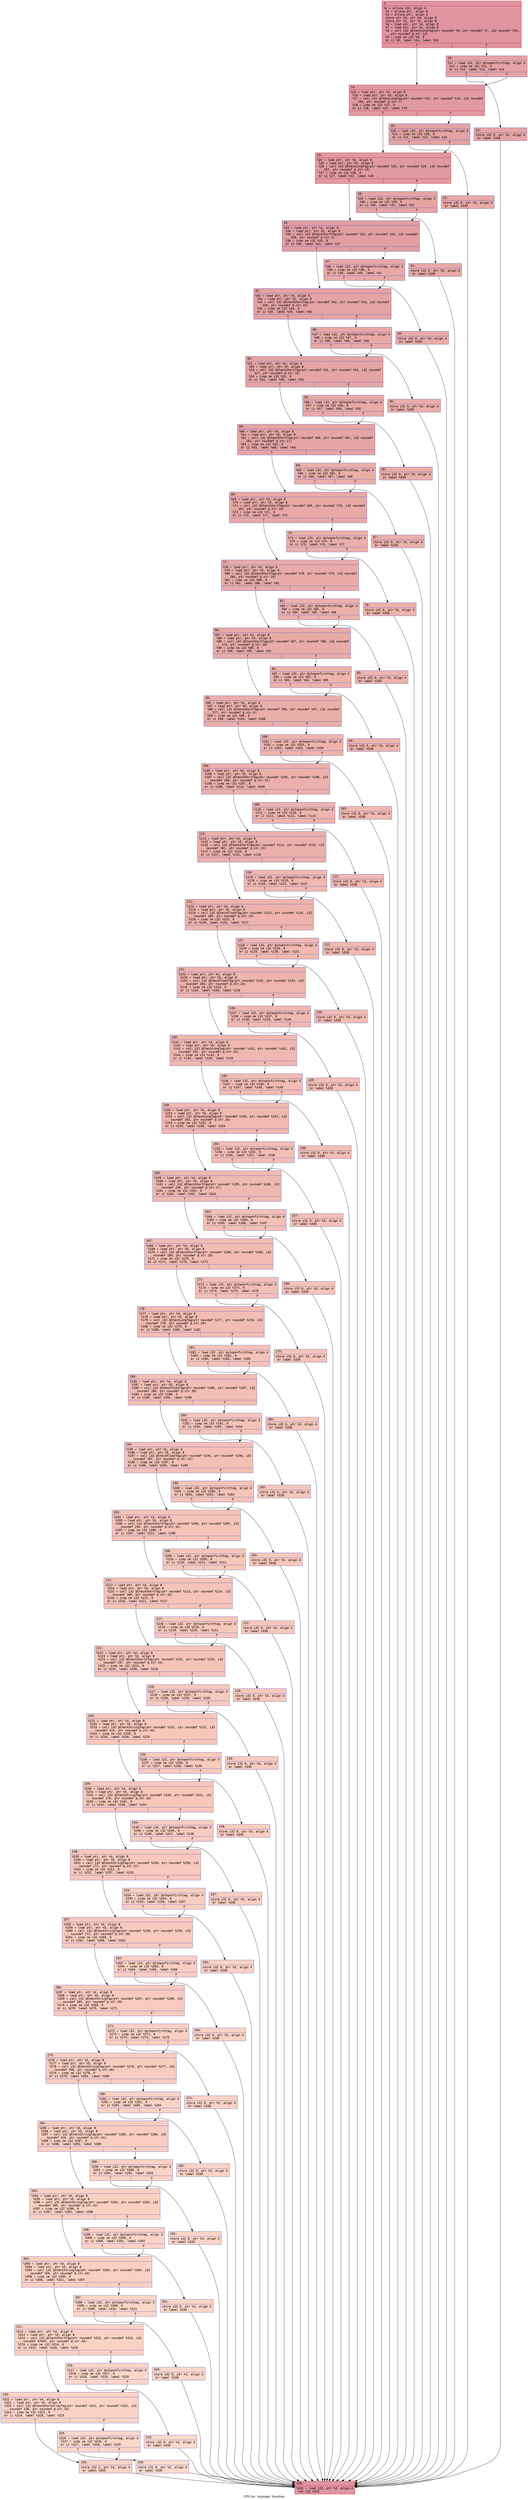 digraph "CFG for 'cmptags' function" {
	label="CFG for 'cmptags' function";

	Node0x6000005f1e50 [shape=record,color="#b70d28ff", style=filled, fillcolor="#b70d2870" fontname="Courier",label="{2:\l|  %3 = alloca i32, align 4\l  %4 = alloca ptr, align 8\l  %5 = alloca ptr, align 8\l  store ptr %0, ptr %4, align 8\l  store ptr %1, ptr %5, align 8\l  %6 = load ptr, ptr %4, align 8\l  %7 = load ptr, ptr %5, align 8\l  %8 = call i32 @CheckLongTag(ptr noundef %6, ptr noundef %7, i32 noundef 254,\l... ptr noundef @.str.13)\l  %9 = icmp ne i32 %8, 0\l  br i1 %9, label %14, label %10\l|{<s0>T|<s1>F}}"];
	Node0x6000005f1e50:s0 -> Node0x6000005f1f40[tooltip="2 -> 14\nProbability 62.50%" ];
	Node0x6000005f1e50:s1 -> Node0x6000005f1ea0[tooltip="2 -> 10\nProbability 37.50%" ];
	Node0x6000005f1ea0 [shape=record,color="#3d50c3ff", style=filled, fillcolor="#c32e3170" fontname="Courier",label="{10:\l|  %11 = load i32, ptr @stoponfirsttag, align 4\l  %12 = icmp ne i32 %11, 0\l  br i1 %12, label %13, label %14\l|{<s0>T|<s1>F}}"];
	Node0x6000005f1ea0:s0 -> Node0x6000005f1ef0[tooltip="10 -> 13\nProbability 62.50%" ];
	Node0x6000005f1ea0:s1 -> Node0x6000005f1f40[tooltip="10 -> 14\nProbability 37.50%" ];
	Node0x6000005f1ef0 [shape=record,color="#3d50c3ff", style=filled, fillcolor="#c5333470" fontname="Courier",label="{13:\l|  store i32 0, ptr %3, align 4\l  br label %330\l}"];
	Node0x6000005f1ef0 -> Node0x6000005f40a0[tooltip="13 -> 330\nProbability 100.00%" ];
	Node0x6000005f1f40 [shape=record,color="#b70d28ff", style=filled, fillcolor="#bb1b2c70" fontname="Courier",label="{14:\l|  %15 = load ptr, ptr %4, align 8\l  %16 = load ptr, ptr %5, align 8\l  %17 = call i32 @CheckLongTag(ptr noundef %15, ptr noundef %16, i32 noundef\l... 256, ptr noundef @.str.7)\l  %18 = icmp ne i32 %17, 0\l  br i1 %18, label %23, label %19\l|{<s0>T|<s1>F}}"];
	Node0x6000005f1f40:s0 -> Node0x6000005f2030[tooltip="14 -> 23\nProbability 62.50%" ];
	Node0x6000005f1f40:s1 -> Node0x6000005f1f90[tooltip="14 -> 19\nProbability 37.50%" ];
	Node0x6000005f1f90 [shape=record,color="#3d50c3ff", style=filled, fillcolor="#c32e3170" fontname="Courier",label="{19:\l|  %20 = load i32, ptr @stoponfirsttag, align 4\l  %21 = icmp ne i32 %20, 0\l  br i1 %21, label %22, label %23\l|{<s0>T|<s1>F}}"];
	Node0x6000005f1f90:s0 -> Node0x6000005f1fe0[tooltip="19 -> 22\nProbability 62.50%" ];
	Node0x6000005f1f90:s1 -> Node0x6000005f2030[tooltip="19 -> 23\nProbability 37.50%" ];
	Node0x6000005f1fe0 [shape=record,color="#3d50c3ff", style=filled, fillcolor="#ca3b3770" fontname="Courier",label="{22:\l|  store i32 0, ptr %3, align 4\l  br label %330\l}"];
	Node0x6000005f1fe0 -> Node0x6000005f40a0[tooltip="22 -> 330\nProbability 100.00%" ];
	Node0x6000005f2030 [shape=record,color="#b70d28ff", style=filled, fillcolor="#bb1b2c70" fontname="Courier",label="{23:\l|  %24 = load ptr, ptr %4, align 8\l  %25 = load ptr, ptr %5, align 8\l  %26 = call i32 @CheckLongTag(ptr noundef %24, ptr noundef %25, i32 noundef\l... 257, ptr noundef @.str.14)\l  %27 = icmp ne i32 %26, 0\l  br i1 %27, label %32, label %28\l|{<s0>T|<s1>F}}"];
	Node0x6000005f2030:s0 -> Node0x6000005f2120[tooltip="23 -> 32\nProbability 62.50%" ];
	Node0x6000005f2030:s1 -> Node0x6000005f2080[tooltip="23 -> 28\nProbability 37.50%" ];
	Node0x6000005f2080 [shape=record,color="#3d50c3ff", style=filled, fillcolor="#c5333470" fontname="Courier",label="{28:\l|  %29 = load i32, ptr @stoponfirsttag, align 4\l  %30 = icmp ne i32 %29, 0\l  br i1 %30, label %31, label %32\l|{<s0>T|<s1>F}}"];
	Node0x6000005f2080:s0 -> Node0x6000005f20d0[tooltip="28 -> 31\nProbability 62.50%" ];
	Node0x6000005f2080:s1 -> Node0x6000005f2120[tooltip="28 -> 32\nProbability 37.50%" ];
	Node0x6000005f20d0 [shape=record,color="#3d50c3ff", style=filled, fillcolor="#ca3b3770" fontname="Courier",label="{31:\l|  store i32 0, ptr %3, align 4\l  br label %330\l}"];
	Node0x6000005f20d0 -> Node0x6000005f40a0[tooltip="31 -> 330\nProbability 100.00%" ];
	Node0x6000005f2120 [shape=record,color="#3d50c3ff", style=filled, fillcolor="#be242e70" fontname="Courier",label="{32:\l|  %33 = load ptr, ptr %4, align 8\l  %34 = load ptr, ptr %5, align 8\l  %35 = call i32 @CheckShortTag(ptr noundef %33, ptr noundef %34, i32 noundef\l... 258, ptr noundef @.str.5)\l  %36 = icmp ne i32 %35, 0\l  br i1 %36, label %41, label %37\l|{<s0>T|<s1>F}}"];
	Node0x6000005f2120:s0 -> Node0x6000005f2210[tooltip="32 -> 41\nProbability 62.50%" ];
	Node0x6000005f2120:s1 -> Node0x6000005f2170[tooltip="32 -> 37\nProbability 37.50%" ];
	Node0x6000005f2170 [shape=record,color="#3d50c3ff", style=filled, fillcolor="#ca3b3770" fontname="Courier",label="{37:\l|  %38 = load i32, ptr @stoponfirsttag, align 4\l  %39 = icmp ne i32 %38, 0\l  br i1 %39, label %40, label %41\l|{<s0>T|<s1>F}}"];
	Node0x6000005f2170:s0 -> Node0x6000005f21c0[tooltip="37 -> 40\nProbability 62.50%" ];
	Node0x6000005f2170:s1 -> Node0x6000005f2210[tooltip="37 -> 41\nProbability 37.50%" ];
	Node0x6000005f21c0 [shape=record,color="#3d50c3ff", style=filled, fillcolor="#cc403a70" fontname="Courier",label="{40:\l|  store i32 0, ptr %3, align 4\l  br label %330\l}"];
	Node0x6000005f21c0 -> Node0x6000005f40a0[tooltip="40 -> 330\nProbability 100.00%" ];
	Node0x6000005f2210 [shape=record,color="#3d50c3ff", style=filled, fillcolor="#c32e3170" fontname="Courier",label="{41:\l|  %42 = load ptr, ptr %4, align 8\l  %43 = load ptr, ptr %5, align 8\l  %44 = call i32 @CheckShortTag(ptr noundef %42, ptr noundef %43, i32 noundef\l... 259, ptr noundef @.str.15)\l  %45 = icmp ne i32 %44, 0\l  br i1 %45, label %50, label %46\l|{<s0>T|<s1>F}}"];
	Node0x6000005f2210:s0 -> Node0x6000005f2300[tooltip="41 -> 50\nProbability 62.50%" ];
	Node0x6000005f2210:s1 -> Node0x6000005f2260[tooltip="41 -> 46\nProbability 37.50%" ];
	Node0x6000005f2260 [shape=record,color="#3d50c3ff", style=filled, fillcolor="#ca3b3770" fontname="Courier",label="{46:\l|  %47 = load i32, ptr @stoponfirsttag, align 4\l  %48 = icmp ne i32 %47, 0\l  br i1 %48, label %49, label %50\l|{<s0>T|<s1>F}}"];
	Node0x6000005f2260:s0 -> Node0x6000005f22b0[tooltip="46 -> 49\nProbability 62.50%" ];
	Node0x6000005f2260:s1 -> Node0x6000005f2300[tooltip="46 -> 50\nProbability 37.50%" ];
	Node0x6000005f22b0 [shape=record,color="#3d50c3ff", style=filled, fillcolor="#d0473d70" fontname="Courier",label="{49:\l|  store i32 0, ptr %3, align 4\l  br label %330\l}"];
	Node0x6000005f22b0 -> Node0x6000005f40a0[tooltip="49 -> 330\nProbability 100.00%" ];
	Node0x6000005f2300 [shape=record,color="#3d50c3ff", style=filled, fillcolor="#c5333470" fontname="Courier",label="{50:\l|  %51 = load ptr, ptr %4, align 8\l  %52 = load ptr, ptr %5, align 8\l  %53 = call i32 @CheckShortTag(ptr noundef %51, ptr noundef %52, i32 noundef\l... 317, ptr noundef @.str.16)\l  %54 = icmp ne i32 %53, 0\l  br i1 %54, label %59, label %55\l|{<s0>T|<s1>F}}"];
	Node0x6000005f2300:s0 -> Node0x6000005f23f0[tooltip="50 -> 59\nProbability 62.50%" ];
	Node0x6000005f2300:s1 -> Node0x6000005f2350[tooltip="50 -> 55\nProbability 37.50%" ];
	Node0x6000005f2350 [shape=record,color="#3d50c3ff", style=filled, fillcolor="#cc403a70" fontname="Courier",label="{55:\l|  %56 = load i32, ptr @stoponfirsttag, align 4\l  %57 = icmp ne i32 %56, 0\l  br i1 %57, label %58, label %59\l|{<s0>T|<s1>F}}"];
	Node0x6000005f2350:s0 -> Node0x6000005f23a0[tooltip="55 -> 58\nProbability 62.50%" ];
	Node0x6000005f2350:s1 -> Node0x6000005f23f0[tooltip="55 -> 59\nProbability 37.50%" ];
	Node0x6000005f23a0 [shape=record,color="#3d50c3ff", style=filled, fillcolor="#d0473d70" fontname="Courier",label="{58:\l|  store i32 0, ptr %3, align 4\l  br label %330\l}"];
	Node0x6000005f23a0 -> Node0x6000005f40a0[tooltip="58 -> 330\nProbability 100.00%" ];
	Node0x6000005f23f0 [shape=record,color="#3d50c3ff", style=filled, fillcolor="#c5333470" fontname="Courier",label="{59:\l|  %60 = load ptr, ptr %4, align 8\l  %61 = load ptr, ptr %5, align 8\l  %62 = call i32 @CheckShortTag(ptr noundef %60, ptr noundef %61, i32 noundef\l... 262, ptr noundef @.str.17)\l  %63 = icmp ne i32 %62, 0\l  br i1 %63, label %68, label %64\l|{<s0>T|<s1>F}}"];
	Node0x6000005f23f0:s0 -> Node0x6000005f24e0[tooltip="59 -> 68\nProbability 62.50%" ];
	Node0x6000005f23f0:s1 -> Node0x6000005f2440[tooltip="59 -> 64\nProbability 37.50%" ];
	Node0x6000005f2440 [shape=record,color="#3d50c3ff", style=filled, fillcolor="#d0473d70" fontname="Courier",label="{64:\l|  %65 = load i32, ptr @stoponfirsttag, align 4\l  %66 = icmp ne i32 %65, 0\l  br i1 %66, label %67, label %68\l|{<s0>T|<s1>F}}"];
	Node0x6000005f2440:s0 -> Node0x6000005f2490[tooltip="64 -> 67\nProbability 62.50%" ];
	Node0x6000005f2440:s1 -> Node0x6000005f24e0[tooltip="64 -> 68\nProbability 37.50%" ];
	Node0x6000005f2490 [shape=record,color="#3d50c3ff", style=filled, fillcolor="#d24b4070" fontname="Courier",label="{67:\l|  store i32 0, ptr %3, align 4\l  br label %330\l}"];
	Node0x6000005f2490 -> Node0x6000005f40a0[tooltip="67 -> 330\nProbability 100.00%" ];
	Node0x6000005f24e0 [shape=record,color="#3d50c3ff", style=filled, fillcolor="#ca3b3770" fontname="Courier",label="{68:\l|  %69 = load ptr, ptr %4, align 8\l  %70 = load ptr, ptr %5, align 8\l  %71 = call i32 @CheckShortTag(ptr noundef %69, ptr noundef %70, i32 noundef\l... 263, ptr noundef @.str.18)\l  %72 = icmp ne i32 %71, 0\l  br i1 %72, label %77, label %73\l|{<s0>T|<s1>F}}"];
	Node0x6000005f24e0:s0 -> Node0x6000005f25d0[tooltip="68 -> 77\nProbability 62.50%" ];
	Node0x6000005f24e0:s1 -> Node0x6000005f2530[tooltip="68 -> 73\nProbability 37.50%" ];
	Node0x6000005f2530 [shape=record,color="#3d50c3ff", style=filled, fillcolor="#d24b4070" fontname="Courier",label="{73:\l|  %74 = load i32, ptr @stoponfirsttag, align 4\l  %75 = icmp ne i32 %74, 0\l  br i1 %75, label %76, label %77\l|{<s0>T|<s1>F}}"];
	Node0x6000005f2530:s0 -> Node0x6000005f2580[tooltip="73 -> 76\nProbability 62.50%" ];
	Node0x6000005f2530:s1 -> Node0x6000005f25d0[tooltip="73 -> 77\nProbability 37.50%" ];
	Node0x6000005f2580 [shape=record,color="#3d50c3ff", style=filled, fillcolor="#d6524470" fontname="Courier",label="{76:\l|  store i32 0, ptr %3, align 4\l  br label %330\l}"];
	Node0x6000005f2580 -> Node0x6000005f40a0[tooltip="76 -> 330\nProbability 100.00%" ];
	Node0x6000005f25d0 [shape=record,color="#3d50c3ff", style=filled, fillcolor="#cc403a70" fontname="Courier",label="{77:\l|  %78 = load ptr, ptr %4, align 8\l  %79 = load ptr, ptr %5, align 8\l  %80 = call i32 @CheckShortTag(ptr noundef %78, ptr noundef %79, i32 noundef\l... 266, ptr noundef @.str.19)\l  %81 = icmp ne i32 %80, 0\l  br i1 %81, label %86, label %82\l|{<s0>T|<s1>F}}"];
	Node0x6000005f25d0:s0 -> Node0x6000005f26c0[tooltip="77 -> 86\nProbability 62.50%" ];
	Node0x6000005f25d0:s1 -> Node0x6000005f2620[tooltip="77 -> 82\nProbability 37.50%" ];
	Node0x6000005f2620 [shape=record,color="#3d50c3ff", style=filled, fillcolor="#d24b4070" fontname="Courier",label="{82:\l|  %83 = load i32, ptr @stoponfirsttag, align 4\l  %84 = icmp ne i32 %83, 0\l  br i1 %84, label %85, label %86\l|{<s0>T|<s1>F}}"];
	Node0x6000005f2620:s0 -> Node0x6000005f2670[tooltip="82 -> 85\nProbability 62.50%" ];
	Node0x6000005f2620:s1 -> Node0x6000005f26c0[tooltip="82 -> 86\nProbability 37.50%" ];
	Node0x6000005f2670 [shape=record,color="#3d50c3ff", style=filled, fillcolor="#d6524470" fontname="Courier",label="{85:\l|  store i32 0, ptr %3, align 4\l  br label %330\l}"];
	Node0x6000005f2670 -> Node0x6000005f40a0[tooltip="85 -> 330\nProbability 100.00%" ];
	Node0x6000005f26c0 [shape=record,color="#3d50c3ff", style=filled, fillcolor="#cc403a70" fontname="Courier",label="{86:\l|  %87 = load ptr, ptr %4, align 8\l  %88 = load ptr, ptr %5, align 8\l  %89 = call i32 @CheckShortTag(ptr noundef %87, ptr noundef %88, i32 noundef\l... 274, ptr noundef @.str.20)\l  %90 = icmp ne i32 %89, 0\l  br i1 %90, label %95, label %91\l|{<s0>T|<s1>F}}"];
	Node0x6000005f26c0:s0 -> Node0x6000005f27b0[tooltip="86 -> 95\nProbability 62.50%" ];
	Node0x6000005f26c0:s1 -> Node0x6000005f2710[tooltip="86 -> 91\nProbability 37.50%" ];
	Node0x6000005f2710 [shape=record,color="#3d50c3ff", style=filled, fillcolor="#d6524470" fontname="Courier",label="{91:\l|  %92 = load i32, ptr @stoponfirsttag, align 4\l  %93 = icmp ne i32 %92, 0\l  br i1 %93, label %94, label %95\l|{<s0>T|<s1>F}}"];
	Node0x6000005f2710:s0 -> Node0x6000005f2760[tooltip="91 -> 94\nProbability 62.50%" ];
	Node0x6000005f2710:s1 -> Node0x6000005f27b0[tooltip="91 -> 95\nProbability 37.50%" ];
	Node0x6000005f2760 [shape=record,color="#3d50c3ff", style=filled, fillcolor="#d8564670" fontname="Courier",label="{94:\l|  store i32 0, ptr %3, align 4\l  br label %330\l}"];
	Node0x6000005f2760 -> Node0x6000005f40a0[tooltip="94 -> 330\nProbability 100.00%" ];
	Node0x6000005f27b0 [shape=record,color="#3d50c3ff", style=filled, fillcolor="#d0473d70" fontname="Courier",label="{95:\l|  %96 = load ptr, ptr %4, align 8\l  %97 = load ptr, ptr %5, align 8\l  %98 = call i32 @CheckShortTag(ptr noundef %96, ptr noundef %97, i32 noundef\l... 277, ptr noundef @.str.6)\l  %99 = icmp ne i32 %98, 0\l  br i1 %99, label %104, label %100\l|{<s0>T|<s1>F}}"];
	Node0x6000005f27b0:s0 -> Node0x6000005f28a0[tooltip="95 -> 104\nProbability 62.50%" ];
	Node0x6000005f27b0:s1 -> Node0x6000005f2800[tooltip="95 -> 100\nProbability 37.50%" ];
	Node0x6000005f2800 [shape=record,color="#3d50c3ff", style=filled, fillcolor="#d8564670" fontname="Courier",label="{100:\l|  %101 = load i32, ptr @stoponfirsttag, align 4\l  %102 = icmp ne i32 %101, 0\l  br i1 %102, label %103, label %104\l|{<s0>T|<s1>F}}"];
	Node0x6000005f2800:s0 -> Node0x6000005f2850[tooltip="100 -> 103\nProbability 62.50%" ];
	Node0x6000005f2800:s1 -> Node0x6000005f28a0[tooltip="100 -> 104\nProbability 37.50%" ];
	Node0x6000005f2850 [shape=record,color="#3d50c3ff", style=filled, fillcolor="#dc5d4a70" fontname="Courier",label="{103:\l|  store i32 0, ptr %3, align 4\l  br label %330\l}"];
	Node0x6000005f2850 -> Node0x6000005f40a0[tooltip="103 -> 330\nProbability 100.00%" ];
	Node0x6000005f28a0 [shape=record,color="#3d50c3ff", style=filled, fillcolor="#d24b4070" fontname="Courier",label="{104:\l|  %105 = load ptr, ptr %4, align 8\l  %106 = load ptr, ptr %5, align 8\l  %107 = call i32 @CheckShortTag(ptr noundef %105, ptr noundef %106, i32\l... noundef 280, ptr noundef @.str.21)\l  %108 = icmp ne i32 %107, 0\l  br i1 %108, label %113, label %109\l|{<s0>T|<s1>F}}"];
	Node0x6000005f28a0:s0 -> Node0x6000005f2990[tooltip="104 -> 113\nProbability 62.50%" ];
	Node0x6000005f28a0:s1 -> Node0x6000005f28f0[tooltip="104 -> 109\nProbability 37.50%" ];
	Node0x6000005f28f0 [shape=record,color="#3d50c3ff", style=filled, fillcolor="#d8564670" fontname="Courier",label="{109:\l|  %110 = load i32, ptr @stoponfirsttag, align 4\l  %111 = icmp ne i32 %110, 0\l  br i1 %111, label %112, label %113\l|{<s0>T|<s1>F}}"];
	Node0x6000005f28f0:s0 -> Node0x6000005f2940[tooltip="109 -> 112\nProbability 62.50%" ];
	Node0x6000005f28f0:s1 -> Node0x6000005f2990[tooltip="109 -> 113\nProbability 37.50%" ];
	Node0x6000005f2940 [shape=record,color="#3d50c3ff", style=filled, fillcolor="#de614d70" fontname="Courier",label="{112:\l|  store i32 0, ptr %3, align 4\l  br label %330\l}"];
	Node0x6000005f2940 -> Node0x6000005f40a0[tooltip="112 -> 330\nProbability 100.00%" ];
	Node0x6000005f2990 [shape=record,color="#3d50c3ff", style=filled, fillcolor="#d24b4070" fontname="Courier",label="{113:\l|  %114 = load ptr, ptr %4, align 8\l  %115 = load ptr, ptr %5, align 8\l  %116 = call i32 @CheckShortTag(ptr noundef %114, ptr noundef %115, i32\l... noundef 281, ptr noundef @.str.22)\l  %117 = icmp ne i32 %116, 0\l  br i1 %117, label %122, label %118\l|{<s0>T|<s1>F}}"];
	Node0x6000005f2990:s0 -> Node0x6000005f2a80[tooltip="113 -> 122\nProbability 62.50%" ];
	Node0x6000005f2990:s1 -> Node0x6000005f29e0[tooltip="113 -> 118\nProbability 37.50%" ];
	Node0x6000005f29e0 [shape=record,color="#3d50c3ff", style=filled, fillcolor="#dc5d4a70" fontname="Courier",label="{118:\l|  %119 = load i32, ptr @stoponfirsttag, align 4\l  %120 = icmp ne i32 %119, 0\l  br i1 %120, label %121, label %122\l|{<s0>T|<s1>F}}"];
	Node0x6000005f29e0:s0 -> Node0x6000005f2a30[tooltip="118 -> 121\nProbability 62.50%" ];
	Node0x6000005f29e0:s1 -> Node0x6000005f2a80[tooltip="118 -> 122\nProbability 37.50%" ];
	Node0x6000005f2a30 [shape=record,color="#3d50c3ff", style=filled, fillcolor="#de614d70" fontname="Courier",label="{121:\l|  store i32 0, ptr %3, align 4\l  br label %330\l}"];
	Node0x6000005f2a30 -> Node0x6000005f40a0[tooltip="121 -> 330\nProbability 100.00%" ];
	Node0x6000005f2a80 [shape=record,color="#3d50c3ff", style=filled, fillcolor="#d6524470" fontname="Courier",label="{122:\l|  %123 = load ptr, ptr %4, align 8\l  %124 = load ptr, ptr %5, align 8\l  %125 = call i32 @CheckFloatTag(ptr noundef %123, ptr noundef %124, i32\l... noundef 282, ptr noundef @.str.23)\l  %126 = icmp ne i32 %125, 0\l  br i1 %126, label %131, label %127\l|{<s0>T|<s1>F}}"];
	Node0x6000005f2a80:s0 -> Node0x6000005f2b70[tooltip="122 -> 131\nProbability 62.50%" ];
	Node0x6000005f2a80:s1 -> Node0x6000005f2ad0[tooltip="122 -> 127\nProbability 37.50%" ];
	Node0x6000005f2ad0 [shape=record,color="#3d50c3ff", style=filled, fillcolor="#de614d70" fontname="Courier",label="{127:\l|  %128 = load i32, ptr @stoponfirsttag, align 4\l  %129 = icmp ne i32 %128, 0\l  br i1 %129, label %130, label %131\l|{<s0>T|<s1>F}}"];
	Node0x6000005f2ad0:s0 -> Node0x6000005f2b20[tooltip="127 -> 130\nProbability 62.50%" ];
	Node0x6000005f2ad0:s1 -> Node0x6000005f2b70[tooltip="127 -> 131\nProbability 37.50%" ];
	Node0x6000005f2b20 [shape=record,color="#3d50c3ff", style=filled, fillcolor="#e1675170" fontname="Courier",label="{130:\l|  store i32 0, ptr %3, align 4\l  br label %330\l}"];
	Node0x6000005f2b20 -> Node0x6000005f40a0[tooltip="130 -> 330\nProbability 100.00%" ];
	Node0x6000005f2b70 [shape=record,color="#3d50c3ff", style=filled, fillcolor="#d8564670" fontname="Courier",label="{131:\l|  %132 = load ptr, ptr %4, align 8\l  %133 = load ptr, ptr %5, align 8\l  %134 = call i32 @CheckFloatTag(ptr noundef %132, ptr noundef %133, i32\l... noundef 283, ptr noundef @.str.24)\l  %135 = icmp ne i32 %134, 0\l  br i1 %135, label %140, label %136\l|{<s0>T|<s1>F}}"];
	Node0x6000005f2b70:s0 -> Node0x6000005f2c60[tooltip="131 -> 140\nProbability 62.50%" ];
	Node0x6000005f2b70:s1 -> Node0x6000005f2bc0[tooltip="131 -> 136\nProbability 37.50%" ];
	Node0x6000005f2bc0 [shape=record,color="#3d50c3ff", style=filled, fillcolor="#de614d70" fontname="Courier",label="{136:\l|  %137 = load i32, ptr @stoponfirsttag, align 4\l  %138 = icmp ne i32 %137, 0\l  br i1 %138, label %139, label %140\l|{<s0>T|<s1>F}}"];
	Node0x6000005f2bc0:s0 -> Node0x6000005f2c10[tooltip="136 -> 139\nProbability 62.50%" ];
	Node0x6000005f2bc0:s1 -> Node0x6000005f2c60[tooltip="136 -> 140\nProbability 37.50%" ];
	Node0x6000005f2c10 [shape=record,color="#3d50c3ff", style=filled, fillcolor="#e36c5570" fontname="Courier",label="{139:\l|  store i32 0, ptr %3, align 4\l  br label %330\l}"];
	Node0x6000005f2c10 -> Node0x6000005f40a0[tooltip="139 -> 330\nProbability 100.00%" ];
	Node0x6000005f2c60 [shape=record,color="#3d50c3ff", style=filled, fillcolor="#dc5d4a70" fontname="Courier",label="{140:\l|  %141 = load ptr, ptr %4, align 8\l  %142 = load ptr, ptr %5, align 8\l  %143 = call i32 @CheckLongTag(ptr noundef %141, ptr noundef %142, i32\l... noundef 292, ptr noundef @.str.25)\l  %144 = icmp ne i32 %143, 0\l  br i1 %144, label %149, label %145\l|{<s0>T|<s1>F}}"];
	Node0x6000005f2c60:s0 -> Node0x6000005f2d50[tooltip="140 -> 149\nProbability 62.50%" ];
	Node0x6000005f2c60:s1 -> Node0x6000005f2cb0[tooltip="140 -> 145\nProbability 37.50%" ];
	Node0x6000005f2cb0 [shape=record,color="#3d50c3ff", style=filled, fillcolor="#e1675170" fontname="Courier",label="{145:\l|  %146 = load i32, ptr @stoponfirsttag, align 4\l  %147 = icmp ne i32 %146, 0\l  br i1 %147, label %148, label %149\l|{<s0>T|<s1>F}}"];
	Node0x6000005f2cb0:s0 -> Node0x6000005f2d00[tooltip="145 -> 148\nProbability 62.50%" ];
	Node0x6000005f2cb0:s1 -> Node0x6000005f2d50[tooltip="145 -> 149\nProbability 37.50%" ];
	Node0x6000005f2d00 [shape=record,color="#3d50c3ff", style=filled, fillcolor="#e36c5570" fontname="Courier",label="{148:\l|  store i32 0, ptr %3, align 4\l  br label %330\l}"];
	Node0x6000005f2d00 -> Node0x6000005f40a0[tooltip="148 -> 330\nProbability 100.00%" ];
	Node0x6000005f2d50 [shape=record,color="#3d50c3ff", style=filled, fillcolor="#dc5d4a70" fontname="Courier",label="{149:\l|  %150 = load ptr, ptr %4, align 8\l  %151 = load ptr, ptr %5, align 8\l  %152 = call i32 @CheckLongTag(ptr noundef %150, ptr noundef %151, i32\l... noundef 293, ptr noundef @.str.26)\l  %153 = icmp ne i32 %152, 0\l  br i1 %153, label %158, label %154\l|{<s0>T|<s1>F}}"];
	Node0x6000005f2d50:s0 -> Node0x6000005f2e40[tooltip="149 -> 158\nProbability 62.50%" ];
	Node0x6000005f2d50:s1 -> Node0x6000005f2da0[tooltip="149 -> 154\nProbability 37.50%" ];
	Node0x6000005f2da0 [shape=record,color="#3d50c3ff", style=filled, fillcolor="#e36c5570" fontname="Courier",label="{154:\l|  %155 = load i32, ptr @stoponfirsttag, align 4\l  %156 = icmp ne i32 %155, 0\l  br i1 %156, label %157, label %158\l|{<s0>T|<s1>F}}"];
	Node0x6000005f2da0:s0 -> Node0x6000005f2df0[tooltip="154 -> 157\nProbability 62.50%" ];
	Node0x6000005f2da0:s1 -> Node0x6000005f2e40[tooltip="154 -> 158\nProbability 37.50%" ];
	Node0x6000005f2df0 [shape=record,color="#3d50c3ff", style=filled, fillcolor="#e5705870" fontname="Courier",label="{157:\l|  store i32 0, ptr %3, align 4\l  br label %330\l}"];
	Node0x6000005f2df0 -> Node0x6000005f40a0[tooltip="157 -> 330\nProbability 100.00%" ];
	Node0x6000005f2e40 [shape=record,color="#3d50c3ff", style=filled, fillcolor="#de614d70" fontname="Courier",label="{158:\l|  %159 = load ptr, ptr %4, align 8\l  %160 = load ptr, ptr %5, align 8\l  %161 = call i32 @CheckShortTag(ptr noundef %159, ptr noundef %160, i32\l... noundef 296, ptr noundef @.str.27)\l  %162 = icmp ne i32 %161, 0\l  br i1 %162, label %167, label %163\l|{<s0>T|<s1>F}}"];
	Node0x6000005f2e40:s0 -> Node0x6000005f2f30[tooltip="158 -> 167\nProbability 62.50%" ];
	Node0x6000005f2e40:s1 -> Node0x6000005f2e90[tooltip="158 -> 163\nProbability 37.50%" ];
	Node0x6000005f2e90 [shape=record,color="#3d50c3ff", style=filled, fillcolor="#e5705870" fontname="Courier",label="{163:\l|  %164 = load i32, ptr @stoponfirsttag, align 4\l  %165 = icmp ne i32 %164, 0\l  br i1 %165, label %166, label %167\l|{<s0>T|<s1>F}}"];
	Node0x6000005f2e90:s0 -> Node0x6000005f2ee0[tooltip="163 -> 166\nProbability 62.50%" ];
	Node0x6000005f2e90:s1 -> Node0x6000005f2f30[tooltip="163 -> 167\nProbability 37.50%" ];
	Node0x6000005f2ee0 [shape=record,color="#3d50c3ff", style=filled, fillcolor="#e8765c70" fontname="Courier",label="{166:\l|  store i32 0, ptr %3, align 4\l  br label %330\l}"];
	Node0x6000005f2ee0 -> Node0x6000005f40a0[tooltip="166 -> 330\nProbability 100.00%" ];
	Node0x6000005f2f30 [shape=record,color="#3d50c3ff", style=filled, fillcolor="#e1675170" fontname="Courier",label="{167:\l|  %168 = load ptr, ptr %4, align 8\l  %169 = load ptr, ptr %5, align 8\l  %170 = call i32 @CheckShortTag(ptr noundef %168, ptr noundef %169, i32\l... noundef 284, ptr noundef @.str.28)\l  %171 = icmp ne i32 %170, 0\l  br i1 %171, label %176, label %172\l|{<s0>T|<s1>F}}"];
	Node0x6000005f2f30:s0 -> Node0x6000005f3020[tooltip="167 -> 176\nProbability 62.50%" ];
	Node0x6000005f2f30:s1 -> Node0x6000005f2f80[tooltip="167 -> 172\nProbability 37.50%" ];
	Node0x6000005f2f80 [shape=record,color="#3d50c3ff", style=filled, fillcolor="#e5705870" fontname="Courier",label="{172:\l|  %173 = load i32, ptr @stoponfirsttag, align 4\l  %174 = icmp ne i32 %173, 0\l  br i1 %174, label %175, label %176\l|{<s0>T|<s1>F}}"];
	Node0x6000005f2f80:s0 -> Node0x6000005f2fd0[tooltip="172 -> 175\nProbability 62.50%" ];
	Node0x6000005f2f80:s1 -> Node0x6000005f3020[tooltip="172 -> 176\nProbability 37.50%" ];
	Node0x6000005f2fd0 [shape=record,color="#3d50c3ff", style=filled, fillcolor="#e97a5f70" fontname="Courier",label="{175:\l|  store i32 0, ptr %3, align 4\l  br label %330\l}"];
	Node0x6000005f2fd0 -> Node0x6000005f40a0[tooltip="175 -> 330\nProbability 100.00%" ];
	Node0x6000005f3020 [shape=record,color="#3d50c3ff", style=filled, fillcolor="#e1675170" fontname="Courier",label="{176:\l|  %177 = load ptr, ptr %4, align 8\l  %178 = load ptr, ptr %5, align 8\l  %179 = call i32 @CheckLongTag(ptr noundef %177, ptr noundef %178, i32\l... noundef 278, ptr noundef @.str.29)\l  %180 = icmp ne i32 %179, 0\l  br i1 %180, label %185, label %181\l|{<s0>T|<s1>F}}"];
	Node0x6000005f3020:s0 -> Node0x6000005f3110[tooltip="176 -> 185\nProbability 62.50%" ];
	Node0x6000005f3020:s1 -> Node0x6000005f3070[tooltip="176 -> 181\nProbability 37.50%" ];
	Node0x6000005f3070 [shape=record,color="#3d50c3ff", style=filled, fillcolor="#e8765c70" fontname="Courier",label="{181:\l|  %182 = load i32, ptr @stoponfirsttag, align 4\l  %183 = icmp ne i32 %182, 0\l  br i1 %183, label %184, label %185\l|{<s0>T|<s1>F}}"];
	Node0x6000005f3070:s0 -> Node0x6000005f30c0[tooltip="181 -> 184\nProbability 62.50%" ];
	Node0x6000005f3070:s1 -> Node0x6000005f3110[tooltip="181 -> 185\nProbability 37.50%" ];
	Node0x6000005f30c0 [shape=record,color="#3d50c3ff", style=filled, fillcolor="#e97a5f70" fontname="Courier",label="{184:\l|  store i32 0, ptr %3, align 4\l  br label %330\l}"];
	Node0x6000005f30c0 -> Node0x6000005f40a0[tooltip="184 -> 330\nProbability 100.00%" ];
	Node0x6000005f3110 [shape=record,color="#3d50c3ff", style=filled, fillcolor="#e36c5570" fontname="Courier",label="{185:\l|  %186 = load ptr, ptr %4, align 8\l  %187 = load ptr, ptr %5, align 8\l  %188 = call i32 @CheckFloatTag(ptr noundef %186, ptr noundef %187, i32\l... noundef 286, ptr noundef @.str.30)\l  %189 = icmp ne i32 %188, 0\l  br i1 %189, label %194, label %190\l|{<s0>T|<s1>F}}"];
	Node0x6000005f3110:s0 -> Node0x6000005f3200[tooltip="185 -> 194\nProbability 62.50%" ];
	Node0x6000005f3110:s1 -> Node0x6000005f3160[tooltip="185 -> 190\nProbability 37.50%" ];
	Node0x6000005f3160 [shape=record,color="#3d50c3ff", style=filled, fillcolor="#e97a5f70" fontname="Courier",label="{190:\l|  %191 = load i32, ptr @stoponfirsttag, align 4\l  %192 = icmp ne i32 %191, 0\l  br i1 %192, label %193, label %194\l|{<s0>T|<s1>F}}"];
	Node0x6000005f3160:s0 -> Node0x6000005f31b0[tooltip="190 -> 193\nProbability 62.50%" ];
	Node0x6000005f3160:s1 -> Node0x6000005f3200[tooltip="190 -> 194\nProbability 37.50%" ];
	Node0x6000005f31b0 [shape=record,color="#3d50c3ff", style=filled, fillcolor="#ec7f6370" fontname="Courier",label="{193:\l|  store i32 0, ptr %3, align 4\l  br label %330\l}"];
	Node0x6000005f31b0 -> Node0x6000005f40a0[tooltip="193 -> 330\nProbability 100.00%" ];
	Node0x6000005f3200 [shape=record,color="#3d50c3ff", style=filled, fillcolor="#e5705870" fontname="Courier",label="{194:\l|  %195 = load ptr, ptr %4, align 8\l  %196 = load ptr, ptr %5, align 8\l  %197 = call i32 @CheckFloatTag(ptr noundef %195, ptr noundef %196, i32\l... noundef 287, ptr noundef @.str.31)\l  %198 = icmp ne i32 %197, 0\l  br i1 %198, label %203, label %199\l|{<s0>T|<s1>F}}"];
	Node0x6000005f3200:s0 -> Node0x6000005f32f0[tooltip="194 -> 203\nProbability 62.50%" ];
	Node0x6000005f3200:s1 -> Node0x6000005f3250[tooltip="194 -> 199\nProbability 37.50%" ];
	Node0x6000005f3250 [shape=record,color="#3d50c3ff", style=filled, fillcolor="#e97a5f70" fontname="Courier",label="{199:\l|  %200 = load i32, ptr @stoponfirsttag, align 4\l  %201 = icmp ne i32 %200, 0\l  br i1 %201, label %202, label %203\l|{<s0>T|<s1>F}}"];
	Node0x6000005f3250:s0 -> Node0x6000005f32a0[tooltip="199 -> 202\nProbability 62.50%" ];
	Node0x6000005f3250:s1 -> Node0x6000005f32f0[tooltip="199 -> 203\nProbability 37.50%" ];
	Node0x6000005f32a0 [shape=record,color="#3d50c3ff", style=filled, fillcolor="#ed836670" fontname="Courier",label="{202:\l|  store i32 0, ptr %3, align 4\l  br label %330\l}"];
	Node0x6000005f32a0 -> Node0x6000005f40a0[tooltip="202 -> 330\nProbability 100.00%" ];
	Node0x6000005f32f0 [shape=record,color="#3d50c3ff", style=filled, fillcolor="#e8765c70" fontname="Courier",label="{203:\l|  %204 = load ptr, ptr %4, align 8\l  %205 = load ptr, ptr %5, align 8\l  %206 = call i32 @CheckShortTag(ptr noundef %204, ptr noundef %205, i32\l... noundef 290, ptr noundef @.str.32)\l  %207 = icmp ne i32 %206, 0\l  br i1 %207, label %212, label %208\l|{<s0>T|<s1>F}}"];
	Node0x6000005f32f0:s0 -> Node0x6000005f33e0[tooltip="203 -> 212\nProbability 62.50%" ];
	Node0x6000005f32f0:s1 -> Node0x6000005f3340[tooltip="203 -> 208\nProbability 37.50%" ];
	Node0x6000005f3340 [shape=record,color="#3d50c3ff", style=filled, fillcolor="#ec7f6370" fontname="Courier",label="{208:\l|  %209 = load i32, ptr @stoponfirsttag, align 4\l  %210 = icmp ne i32 %209, 0\l  br i1 %210, label %211, label %212\l|{<s0>T|<s1>F}}"];
	Node0x6000005f3340:s0 -> Node0x6000005f3390[tooltip="208 -> 211\nProbability 62.50%" ];
	Node0x6000005f3340:s1 -> Node0x6000005f33e0[tooltip="208 -> 212\nProbability 37.50%" ];
	Node0x6000005f3390 [shape=record,color="#3d50c3ff", style=filled, fillcolor="#ed836670" fontname="Courier",label="{211:\l|  store i32 0, ptr %3, align 4\l  br label %330\l}"];
	Node0x6000005f3390 -> Node0x6000005f40a0[tooltip="211 -> 330\nProbability 100.00%" ];
	Node0x6000005f33e0 [shape=record,color="#3d50c3ff", style=filled, fillcolor="#e8765c70" fontname="Courier",label="{212:\l|  %213 = load ptr, ptr %4, align 8\l  %214 = load ptr, ptr %5, align 8\l  %215 = call i32 @CheckShortTag(ptr noundef %213, ptr noundef %214, i32\l... noundef 300, ptr noundef @.str.33)\l  %216 = icmp ne i32 %215, 0\l  br i1 %216, label %221, label %217\l|{<s0>T|<s1>F}}"];
	Node0x6000005f33e0:s0 -> Node0x6000005f34d0[tooltip="212 -> 221\nProbability 62.50%" ];
	Node0x6000005f33e0:s1 -> Node0x6000005f3430[tooltip="212 -> 217\nProbability 37.50%" ];
	Node0x6000005f3430 [shape=record,color="#3d50c3ff", style=filled, fillcolor="#ed836670" fontname="Courier",label="{217:\l|  %218 = load i32, ptr @stoponfirsttag, align 4\l  %219 = icmp ne i32 %218, 0\l  br i1 %219, label %220, label %221\l|{<s0>T|<s1>F}}"];
	Node0x6000005f3430:s0 -> Node0x6000005f3480[tooltip="217 -> 220\nProbability 62.50%" ];
	Node0x6000005f3430:s1 -> Node0x6000005f34d0[tooltip="217 -> 221\nProbability 37.50%" ];
	Node0x6000005f3480 [shape=record,color="#3d50c3ff", style=filled, fillcolor="#ef886b70" fontname="Courier",label="{220:\l|  store i32 0, ptr %3, align 4\l  br label %330\l}"];
	Node0x6000005f3480 -> Node0x6000005f40a0[tooltip="220 -> 330\nProbability 100.00%" ];
	Node0x6000005f34d0 [shape=record,color="#3d50c3ff", style=filled, fillcolor="#e97a5f70" fontname="Courier",label="{221:\l|  %222 = load ptr, ptr %4, align 8\l  %223 = load ptr, ptr %5, align 8\l  %224 = call i32 @CheckShort2Tag(ptr noundef %222, ptr noundef %223, i32\l... noundef 297, ptr noundef @.str.34)\l  %225 = icmp ne i32 %224, 0\l  br i1 %225, label %230, label %226\l|{<s0>T|<s1>F}}"];
	Node0x6000005f34d0:s0 -> Node0x6000005f35c0[tooltip="221 -> 230\nProbability 62.50%" ];
	Node0x6000005f34d0:s1 -> Node0x6000005f3520[tooltip="221 -> 226\nProbability 37.50%" ];
	Node0x6000005f3520 [shape=record,color="#3d50c3ff", style=filled, fillcolor="#ef886b70" fontname="Courier",label="{226:\l|  %227 = load i32, ptr @stoponfirsttag, align 4\l  %228 = icmp ne i32 %227, 0\l  br i1 %228, label %229, label %230\l|{<s0>T|<s1>F}}"];
	Node0x6000005f3520:s0 -> Node0x6000005f3570[tooltip="226 -> 229\nProbability 62.50%" ];
	Node0x6000005f3520:s1 -> Node0x6000005f35c0[tooltip="226 -> 230\nProbability 37.50%" ];
	Node0x6000005f3570 [shape=record,color="#3d50c3ff", style=filled, fillcolor="#f08b6e70" fontname="Courier",label="{229:\l|  store i32 0, ptr %3, align 4\l  br label %330\l}"];
	Node0x6000005f3570 -> Node0x6000005f40a0[tooltip="229 -> 330\nProbability 100.00%" ];
	Node0x6000005f35c0 [shape=record,color="#3d50c3ff", style=filled, fillcolor="#ec7f6370" fontname="Courier",label="{230:\l|  %231 = load ptr, ptr %4, align 8\l  %232 = load ptr, ptr %5, align 8\l  %233 = call i32 @CheckStringTag(ptr noundef %231, ptr noundef %232, i32\l... noundef 315, ptr noundef @.str.35)\l  %234 = icmp ne i32 %233, 0\l  br i1 %234, label %239, label %235\l|{<s0>T|<s1>F}}"];
	Node0x6000005f35c0:s0 -> Node0x6000005f36b0[tooltip="230 -> 239\nProbability 62.50%" ];
	Node0x6000005f35c0:s1 -> Node0x6000005f3610[tooltip="230 -> 235\nProbability 37.50%" ];
	Node0x6000005f3610 [shape=record,color="#3d50c3ff", style=filled, fillcolor="#ef886b70" fontname="Courier",label="{235:\l|  %236 = load i32, ptr @stoponfirsttag, align 4\l  %237 = icmp ne i32 %236, 0\l  br i1 %237, label %238, label %239\l|{<s0>T|<s1>F}}"];
	Node0x6000005f3610:s0 -> Node0x6000005f3660[tooltip="235 -> 238\nProbability 62.50%" ];
	Node0x6000005f3610:s1 -> Node0x6000005f36b0[tooltip="235 -> 239\nProbability 37.50%" ];
	Node0x6000005f3660 [shape=record,color="#3d50c3ff", style=filled, fillcolor="#f08b6e70" fontname="Courier",label="{238:\l|  store i32 0, ptr %3, align 4\l  br label %330\l}"];
	Node0x6000005f3660 -> Node0x6000005f40a0[tooltip="238 -> 330\nProbability 100.00%" ];
	Node0x6000005f36b0 [shape=record,color="#3d50c3ff", style=filled, fillcolor="#ec7f6370" fontname="Courier",label="{239:\l|  %240 = load ptr, ptr %4, align 8\l  %241 = load ptr, ptr %5, align 8\l  %242 = call i32 @CheckStringTag(ptr noundef %240, ptr noundef %241, i32\l... noundef 270, ptr noundef @.str.36)\l  %243 = icmp ne i32 %242, 0\l  br i1 %243, label %248, label %244\l|{<s0>T|<s1>F}}"];
	Node0x6000005f36b0:s0 -> Node0x6000005f37a0[tooltip="239 -> 248\nProbability 62.50%" ];
	Node0x6000005f36b0:s1 -> Node0x6000005f3700[tooltip="239 -> 244\nProbability 37.50%" ];
	Node0x6000005f3700 [shape=record,color="#3d50c3ff", style=filled, fillcolor="#f08b6e70" fontname="Courier",label="{244:\l|  %245 = load i32, ptr @stoponfirsttag, align 4\l  %246 = icmp ne i32 %245, 0\l  br i1 %246, label %247, label %248\l|{<s0>T|<s1>F}}"];
	Node0x6000005f3700:s0 -> Node0x6000005f3750[tooltip="244 -> 247\nProbability 62.50%" ];
	Node0x6000005f3700:s1 -> Node0x6000005f37a0[tooltip="244 -> 248\nProbability 37.50%" ];
	Node0x6000005f3750 [shape=record,color="#3d50c3ff", style=filled, fillcolor="#f2907270" fontname="Courier",label="{247:\l|  store i32 0, ptr %3, align 4\l  br label %330\l}"];
	Node0x6000005f3750 -> Node0x6000005f40a0[tooltip="247 -> 330\nProbability 100.00%" ];
	Node0x6000005f37a0 [shape=record,color="#3d50c3ff", style=filled, fillcolor="#ed836670" fontname="Courier",label="{248:\l|  %249 = load ptr, ptr %4, align 8\l  %250 = load ptr, ptr %5, align 8\l  %251 = call i32 @CheckStringTag(ptr noundef %249, ptr noundef %250, i32\l... noundef 271, ptr noundef @.str.37)\l  %252 = icmp ne i32 %251, 0\l  br i1 %252, label %257, label %253\l|{<s0>T|<s1>F}}"];
	Node0x6000005f37a0:s0 -> Node0x6000005f3890[tooltip="248 -> 257\nProbability 62.50%" ];
	Node0x6000005f37a0:s1 -> Node0x6000005f37f0[tooltip="248 -> 253\nProbability 37.50%" ];
	Node0x6000005f37f0 [shape=record,color="#3d50c3ff", style=filled, fillcolor="#f2907270" fontname="Courier",label="{253:\l|  %254 = load i32, ptr @stoponfirsttag, align 4\l  %255 = icmp ne i32 %254, 0\l  br i1 %255, label %256, label %257\l|{<s0>T|<s1>F}}"];
	Node0x6000005f37f0:s0 -> Node0x6000005f3840[tooltip="253 -> 256\nProbability 62.50%" ];
	Node0x6000005f37f0:s1 -> Node0x6000005f3890[tooltip="253 -> 257\nProbability 37.50%" ];
	Node0x6000005f3840 [shape=record,color="#3d50c3ff", style=filled, fillcolor="#f3947570" fontname="Courier",label="{256:\l|  store i32 0, ptr %3, align 4\l  br label %330\l}"];
	Node0x6000005f3840 -> Node0x6000005f40a0[tooltip="256 -> 330\nProbability 100.00%" ];
	Node0x6000005f3890 [shape=record,color="#3d50c3ff", style=filled, fillcolor="#ef886b70" fontname="Courier",label="{257:\l|  %258 = load ptr, ptr %4, align 8\l  %259 = load ptr, ptr %5, align 8\l  %260 = call i32 @CheckStringTag(ptr noundef %258, ptr noundef %259, i32\l... noundef 272, ptr noundef @.str.38)\l  %261 = icmp ne i32 %260, 0\l  br i1 %261, label %266, label %262\l|{<s0>T|<s1>F}}"];
	Node0x6000005f3890:s0 -> Node0x6000005f3980[tooltip="257 -> 266\nProbability 62.50%" ];
	Node0x6000005f3890:s1 -> Node0x6000005f38e0[tooltip="257 -> 262\nProbability 37.50%" ];
	Node0x6000005f38e0 [shape=record,color="#3d50c3ff", style=filled, fillcolor="#f2907270" fontname="Courier",label="{262:\l|  %263 = load i32, ptr @stoponfirsttag, align 4\l  %264 = icmp ne i32 %263, 0\l  br i1 %264, label %265, label %266\l|{<s0>T|<s1>F}}"];
	Node0x6000005f38e0:s0 -> Node0x6000005f3930[tooltip="262 -> 265\nProbability 62.50%" ];
	Node0x6000005f38e0:s1 -> Node0x6000005f3980[tooltip="262 -> 266\nProbability 37.50%" ];
	Node0x6000005f3930 [shape=record,color="#3d50c3ff", style=filled, fillcolor="#f4987a70" fontname="Courier",label="{265:\l|  store i32 0, ptr %3, align 4\l  br label %330\l}"];
	Node0x6000005f3930 -> Node0x6000005f40a0[tooltip="265 -> 330\nProbability 100.00%" ];
	Node0x6000005f3980 [shape=record,color="#3d50c3ff", style=filled, fillcolor="#ef886b70" fontname="Courier",label="{266:\l|  %267 = load ptr, ptr %4, align 8\l  %268 = load ptr, ptr %5, align 8\l  %269 = call i32 @CheckStringTag(ptr noundef %267, ptr noundef %268, i32\l... noundef 305, ptr noundef @.str.39)\l  %270 = icmp ne i32 %269, 0\l  br i1 %270, label %275, label %271\l|{<s0>T|<s1>F}}"];
	Node0x6000005f3980:s0 -> Node0x6000005f3a70[tooltip="266 -> 275\nProbability 62.50%" ];
	Node0x6000005f3980:s1 -> Node0x6000005f39d0[tooltip="266 -> 271\nProbability 37.50%" ];
	Node0x6000005f39d0 [shape=record,color="#3d50c3ff", style=filled, fillcolor="#f3947570" fontname="Courier",label="{271:\l|  %272 = load i32, ptr @stoponfirsttag, align 4\l  %273 = icmp ne i32 %272, 0\l  br i1 %273, label %274, label %275\l|{<s0>T|<s1>F}}"];
	Node0x6000005f39d0:s0 -> Node0x6000005f3a20[tooltip="271 -> 274\nProbability 62.50%" ];
	Node0x6000005f39d0:s1 -> Node0x6000005f3a70[tooltip="271 -> 275\nProbability 37.50%" ];
	Node0x6000005f3a20 [shape=record,color="#3d50c3ff", style=filled, fillcolor="#f4987a70" fontname="Courier",label="{274:\l|  store i32 0, ptr %3, align 4\l  br label %330\l}"];
	Node0x6000005f3a20 -> Node0x6000005f40a0[tooltip="274 -> 330\nProbability 100.00%" ];
	Node0x6000005f3a70 [shape=record,color="#3d50c3ff", style=filled, fillcolor="#f08b6e70" fontname="Courier",label="{275:\l|  %276 = load ptr, ptr %4, align 8\l  %277 = load ptr, ptr %5, align 8\l  %278 = call i32 @CheckStringTag(ptr noundef %276, ptr noundef %277, i32\l... noundef 306, ptr noundef @.str.40)\l  %279 = icmp ne i32 %278, 0\l  br i1 %279, label %284, label %280\l|{<s0>T|<s1>F}}"];
	Node0x6000005f3a70:s0 -> Node0x6000005f3b60[tooltip="275 -> 284\nProbability 62.50%" ];
	Node0x6000005f3a70:s1 -> Node0x6000005f3ac0[tooltip="275 -> 280\nProbability 37.50%" ];
	Node0x6000005f3ac0 [shape=record,color="#3d50c3ff", style=filled, fillcolor="#f4987a70" fontname="Courier",label="{280:\l|  %281 = load i32, ptr @stoponfirsttag, align 4\l  %282 = icmp ne i32 %281, 0\l  br i1 %282, label %283, label %284\l|{<s0>T|<s1>F}}"];
	Node0x6000005f3ac0:s0 -> Node0x6000005f3b10[tooltip="280 -> 283\nProbability 62.50%" ];
	Node0x6000005f3ac0:s1 -> Node0x6000005f3b60[tooltip="280 -> 284\nProbability 37.50%" ];
	Node0x6000005f3b10 [shape=record,color="#3d50c3ff", style=filled, fillcolor="#f59c7d70" fontname="Courier",label="{283:\l|  store i32 0, ptr %3, align 4\l  br label %330\l}"];
	Node0x6000005f3b10 -> Node0x6000005f40a0[tooltip="283 -> 330\nProbability 100.00%" ];
	Node0x6000005f3b60 [shape=record,color="#3d50c3ff", style=filled, fillcolor="#f2907270" fontname="Courier",label="{284:\l|  %285 = load ptr, ptr %4, align 8\l  %286 = load ptr, ptr %5, align 8\l  %287 = call i32 @CheckStringTag(ptr noundef %285, ptr noundef %286, i32\l... noundef 316, ptr noundef @.str.41)\l  %288 = icmp ne i32 %287, 0\l  br i1 %288, label %293, label %289\l|{<s0>T|<s1>F}}"];
	Node0x6000005f3b60:s0 -> Node0x6000005f3c50[tooltip="284 -> 293\nProbability 62.50%" ];
	Node0x6000005f3b60:s1 -> Node0x6000005f3bb0[tooltip="284 -> 289\nProbability 37.50%" ];
	Node0x6000005f3bb0 [shape=record,color="#3d50c3ff", style=filled, fillcolor="#f4987a70" fontname="Courier",label="{289:\l|  %290 = load i32, ptr @stoponfirsttag, align 4\l  %291 = icmp ne i32 %290, 0\l  br i1 %291, label %292, label %293\l|{<s0>T|<s1>F}}"];
	Node0x6000005f3bb0:s0 -> Node0x6000005f3c00[tooltip="289 -> 292\nProbability 62.50%" ];
	Node0x6000005f3bb0:s1 -> Node0x6000005f3c50[tooltip="289 -> 293\nProbability 37.50%" ];
	Node0x6000005f3c00 [shape=record,color="#3d50c3ff", style=filled, fillcolor="#f5a08170" fontname="Courier",label="{292:\l|  store i32 0, ptr %3, align 4\l  br label %330\l}"];
	Node0x6000005f3c00 -> Node0x6000005f40a0[tooltip="292 -> 330\nProbability 100.00%" ];
	Node0x6000005f3c50 [shape=record,color="#3d50c3ff", style=filled, fillcolor="#f3947570" fontname="Courier",label="{293:\l|  %294 = load ptr, ptr %4, align 8\l  %295 = load ptr, ptr %5, align 8\l  %296 = call i32 @CheckStringTag(ptr noundef %294, ptr noundef %295, i32\l... noundef 285, ptr noundef @.str.42)\l  %297 = icmp ne i32 %296, 0\l  br i1 %297, label %302, label %298\l|{<s0>T|<s1>F}}"];
	Node0x6000005f3c50:s0 -> Node0x6000005f3d40[tooltip="293 -> 302\nProbability 62.50%" ];
	Node0x6000005f3c50:s1 -> Node0x6000005f3ca0[tooltip="293 -> 298\nProbability 37.50%" ];
	Node0x6000005f3ca0 [shape=record,color="#3d50c3ff", style=filled, fillcolor="#f59c7d70" fontname="Courier",label="{298:\l|  %299 = load i32, ptr @stoponfirsttag, align 4\l  %300 = icmp ne i32 %299, 0\l  br i1 %300, label %301, label %302\l|{<s0>T|<s1>F}}"];
	Node0x6000005f3ca0:s0 -> Node0x6000005f3cf0[tooltip="298 -> 301\nProbability 62.50%" ];
	Node0x6000005f3ca0:s1 -> Node0x6000005f3d40[tooltip="298 -> 302\nProbability 37.50%" ];
	Node0x6000005f3cf0 [shape=record,color="#3d50c3ff", style=filled, fillcolor="#f5a08170" fontname="Courier",label="{301:\l|  store i32 0, ptr %3, align 4\l  br label %330\l}"];
	Node0x6000005f3cf0 -> Node0x6000005f40a0[tooltip="301 -> 330\nProbability 100.00%" ];
	Node0x6000005f3d40 [shape=record,color="#3d50c3ff", style=filled, fillcolor="#f3947570" fontname="Courier",label="{302:\l|  %303 = load ptr, ptr %4, align 8\l  %304 = load ptr, ptr %5, align 8\l  %305 = call i32 @CheckStringTag(ptr noundef %303, ptr noundef %304, i32\l... noundef 269, ptr noundef @.str.43)\l  %306 = icmp ne i32 %305, 0\l  br i1 %306, label %311, label %307\l|{<s0>T|<s1>F}}"];
	Node0x6000005f3d40:s0 -> Node0x6000005f3e30[tooltip="302 -> 311\nProbability 62.50%" ];
	Node0x6000005f3d40:s1 -> Node0x6000005f3d90[tooltip="302 -> 307\nProbability 37.50%" ];
	Node0x6000005f3d90 [shape=record,color="#3d50c3ff", style=filled, fillcolor="#f5a08170" fontname="Courier",label="{307:\l|  %308 = load i32, ptr @stoponfirsttag, align 4\l  %309 = icmp ne i32 %308, 0\l  br i1 %309, label %310, label %311\l|{<s0>T|<s1>F}}"];
	Node0x6000005f3d90:s0 -> Node0x6000005f3de0[tooltip="307 -> 310\nProbability 62.50%" ];
	Node0x6000005f3d90:s1 -> Node0x6000005f3e30[tooltip="307 -> 311\nProbability 37.50%" ];
	Node0x6000005f3de0 [shape=record,color="#3d50c3ff", style=filled, fillcolor="#f6a38570" fontname="Courier",label="{310:\l|  store i32 0, ptr %3, align 4\l  br label %330\l}"];
	Node0x6000005f3de0 -> Node0x6000005f40a0[tooltip="310 -> 330\nProbability 100.00%" ];
	Node0x6000005f3e30 [shape=record,color="#3d50c3ff", style=filled, fillcolor="#f4987a70" fontname="Courier",label="{311:\l|  %312 = load ptr, ptr %4, align 8\l  %313 = load ptr, ptr %5, align 8\l  %314 = call i32 @CheckShortTag(ptr noundef %312, ptr noundef %313, i32\l... noundef 32995, ptr noundef @.str.44)\l  %315 = icmp ne i32 %314, 0\l  br i1 %315, label %320, label %316\l|{<s0>T|<s1>F}}"];
	Node0x6000005f3e30:s0 -> Node0x6000005f3f20[tooltip="311 -> 320\nProbability 62.50%" ];
	Node0x6000005f3e30:s1 -> Node0x6000005f3e80[tooltip="311 -> 316\nProbability 37.50%" ];
	Node0x6000005f3e80 [shape=record,color="#3d50c3ff", style=filled, fillcolor="#f6a38570" fontname="Courier",label="{316:\l|  %317 = load i32, ptr @stoponfirsttag, align 4\l  %318 = icmp ne i32 %317, 0\l  br i1 %318, label %319, label %320\l|{<s0>T|<s1>F}}"];
	Node0x6000005f3e80:s0 -> Node0x6000005f3ed0[tooltip="316 -> 319\nProbability 62.50%" ];
	Node0x6000005f3e80:s1 -> Node0x6000005f3f20[tooltip="316 -> 320\nProbability 37.50%" ];
	Node0x6000005f3ed0 [shape=record,color="#3d50c3ff", style=filled, fillcolor="#f7a88970" fontname="Courier",label="{319:\l|  store i32 0, ptr %3, align 4\l  br label %330\l}"];
	Node0x6000005f3ed0 -> Node0x6000005f40a0[tooltip="319 -> 330\nProbability 100.00%" ];
	Node0x6000005f3f20 [shape=record,color="#3d50c3ff", style=filled, fillcolor="#f59c7d70" fontname="Courier",label="{320:\l|  %321 = load ptr, ptr %4, align 8\l  %322 = load ptr, ptr %5, align 8\l  %323 = call i32 @CheckShortArrayTag(ptr noundef %321, ptr noundef %322, i32\l... noundef 338, ptr noundef @.str.45)\l  %324 = icmp ne i32 %323, 0\l  br i1 %324, label %329, label %325\l|{<s0>T|<s1>F}}"];
	Node0x6000005f3f20:s0 -> Node0x6000005f4050[tooltip="320 -> 329\nProbability 62.50%" ];
	Node0x6000005f3f20:s1 -> Node0x6000005f3f70[tooltip="320 -> 325\nProbability 37.50%" ];
	Node0x6000005f3f70 [shape=record,color="#3d50c3ff", style=filled, fillcolor="#f6a38570" fontname="Courier",label="{325:\l|  %326 = load i32, ptr @stoponfirsttag, align 4\l  %327 = icmp ne i32 %326, 0\l  br i1 %327, label %328, label %329\l|{<s0>T|<s1>F}}"];
	Node0x6000005f3f70:s0 -> Node0x6000005f4000[tooltip="325 -> 328\nProbability 62.50%" ];
	Node0x6000005f3f70:s1 -> Node0x6000005f4050[tooltip="325 -> 329\nProbability 37.50%" ];
	Node0x6000005f4000 [shape=record,color="#3d50c3ff", style=filled, fillcolor="#f7ac8e70" fontname="Courier",label="{328:\l|  store i32 0, ptr %3, align 4\l  br label %330\l}"];
	Node0x6000005f4000 -> Node0x6000005f40a0[tooltip="328 -> 330\nProbability 100.00%" ];
	Node0x6000005f4050 [shape=record,color="#3d50c3ff", style=filled, fillcolor="#f59c7d70" fontname="Courier",label="{329:\l|  store i32 1, ptr %3, align 4\l  br label %330\l}"];
	Node0x6000005f4050 -> Node0x6000005f40a0[tooltip="329 -> 330\nProbability 100.00%" ];
	Node0x6000005f40a0 [shape=record,color="#b70d28ff", style=filled, fillcolor="#b70d2870" fontname="Courier",label="{330:\l|  %331 = load i32, ptr %3, align 4\l  ret i32 %331\l}"];
}
